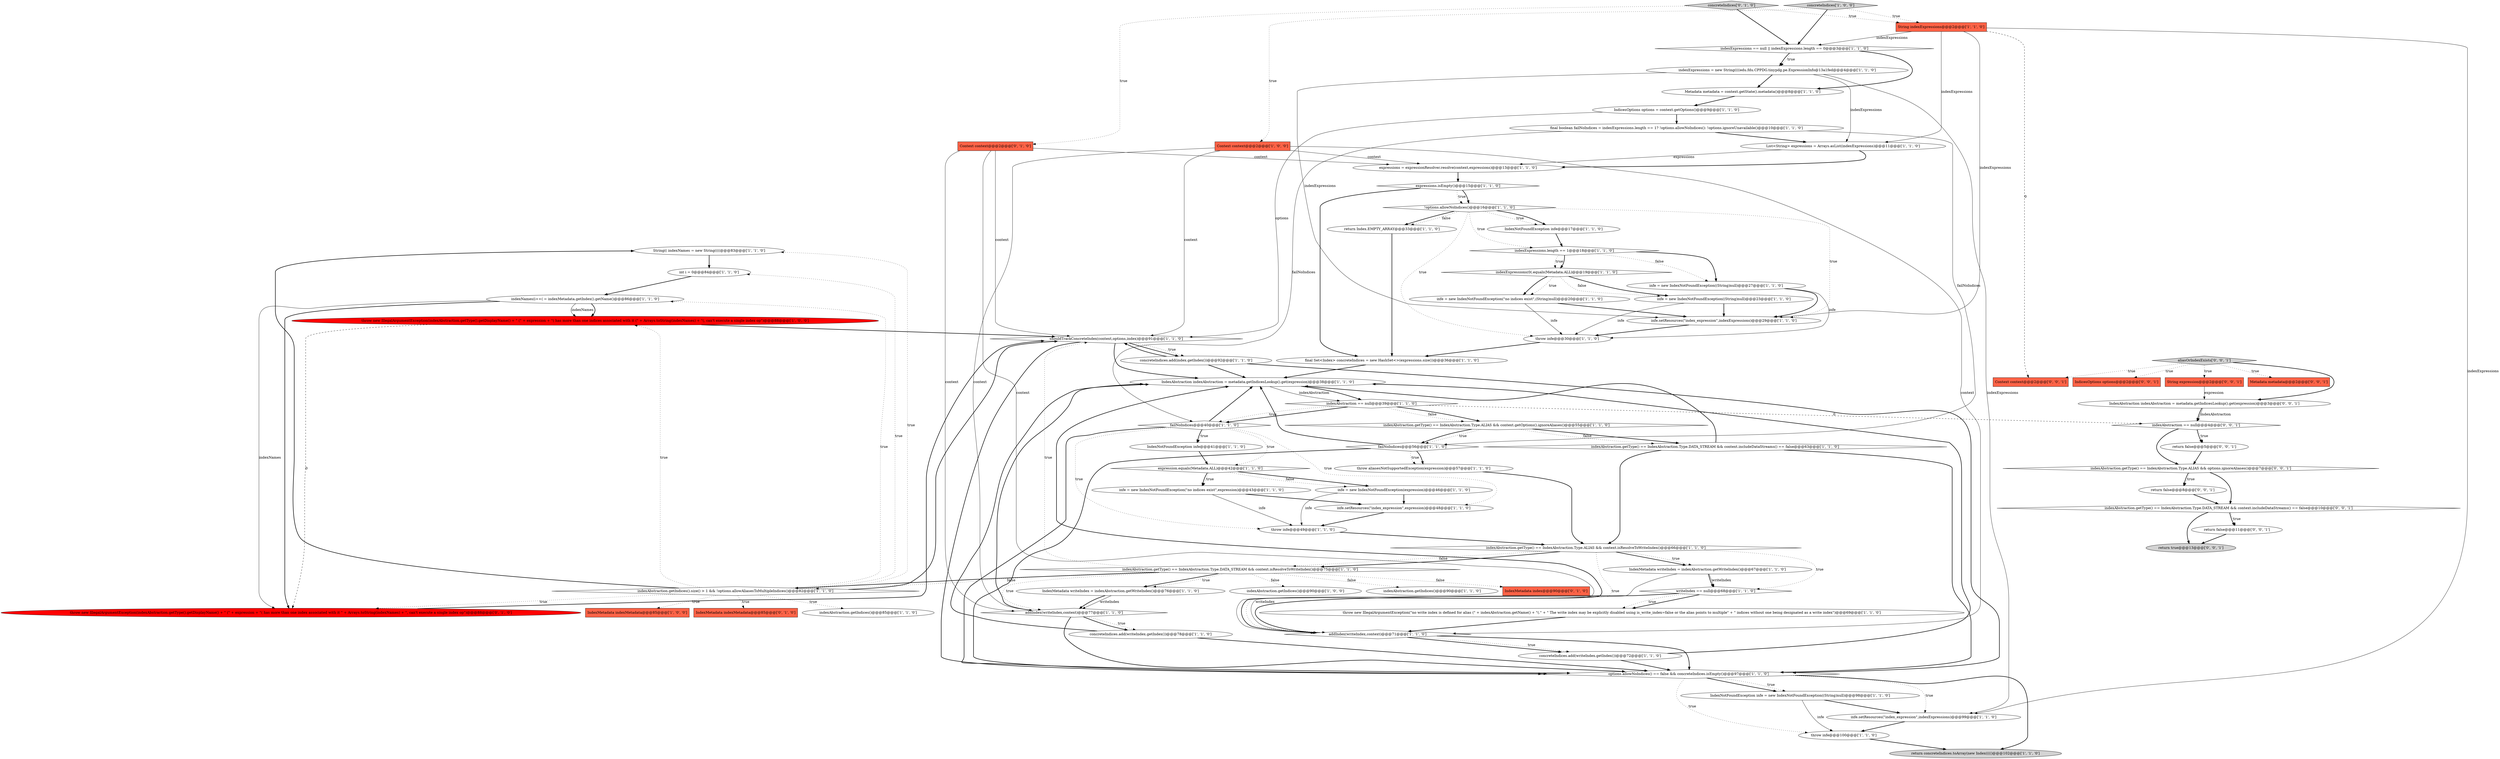 digraph {
45 [style = filled, label = "String(( indexNames = new String((((@@@83@@@['1', '1', '0']", fillcolor = white, shape = ellipse image = "AAA0AAABBB1BBB"];
31 [style = filled, label = "IndexMetadata indexMetadata@@@85@@@['1', '0', '0']", fillcolor = tomato, shape = box image = "AAA0AAABBB1BBB"];
32 [style = filled, label = "indexExpressions == null || indexExpressions.length == 0@@@3@@@['1', '1', '0']", fillcolor = white, shape = diamond image = "AAA0AAABBB1BBB"];
3 [style = filled, label = "concreteIndices.add(writeIndex.getIndex())@@@72@@@['1', '1', '0']", fillcolor = white, shape = ellipse image = "AAA0AAABBB1BBB"];
49 [style = filled, label = "addIndex(writeIndex,context)@@@71@@@['1', '1', '0']", fillcolor = white, shape = diamond image = "AAA0AAABBB1BBB"];
66 [style = filled, label = "return false@@@5@@@['0', '0', '1']", fillcolor = white, shape = ellipse image = "AAA0AAABBB3BBB"];
68 [style = filled, label = "IndicesOptions options@@@2@@@['0', '0', '1']", fillcolor = tomato, shape = box image = "AAA0AAABBB3BBB"];
11 [style = filled, label = "addIndex(writeIndex,context)@@@77@@@['1', '1', '0']", fillcolor = white, shape = diamond image = "AAA0AAABBB1BBB"];
13 [style = filled, label = "List<String> expressions = Arrays.asList(indexExpressions)@@@11@@@['1', '1', '0']", fillcolor = white, shape = ellipse image = "AAA0AAABBB1BBB"];
17 [style = filled, label = "IndexMetadata writeIndex = indexAbstraction.getWriteIndex()@@@67@@@['1', '1', '0']", fillcolor = white, shape = ellipse image = "AAA0AAABBB1BBB"];
54 [style = filled, label = "indexAbstraction.getIndices()@@@90@@@['1', '1', '0']", fillcolor = white, shape = ellipse image = "AAA0AAABBB1BBB"];
30 [style = filled, label = "concreteIndices['1', '0', '0']", fillcolor = lightgray, shape = diamond image = "AAA0AAABBB1BBB"];
7 [style = filled, label = "indexAbstraction.getType() == IndexAbstraction.Type.DATA_STREAM && context.includeDataStreams() == false@@@63@@@['1', '1', '0']", fillcolor = white, shape = diamond image = "AAA0AAABBB1BBB"];
28 [style = filled, label = "indexAbstraction.getType() == IndexAbstraction.Type.ALIAS && context.getOptions().ignoreAliases()@@@55@@@['1', '1', '0']", fillcolor = white, shape = diamond image = "AAA0AAABBB1BBB"];
78 [style = filled, label = "IndexAbstraction indexAbstraction = metadata.getIndicesLookup().get(expression)@@@3@@@['0', '0', '1']", fillcolor = white, shape = ellipse image = "AAA0AAABBB3BBB"];
74 [style = filled, label = "indexAbstraction == null@@@4@@@['0', '0', '1']", fillcolor = white, shape = diamond image = "AAA0AAABBB3BBB"];
58 [style = filled, label = "throw infe@@@49@@@['1', '1', '0']", fillcolor = white, shape = ellipse image = "AAA0AAABBB1BBB"];
35 [style = filled, label = "throw new IllegalArgumentException(\"no write index is defined for alias (\" + indexAbstraction.getName() + \"(.\" + \" The write index may be explicitly disabled using is_write_index=false or the alias points to multiple\" + \" indices without one being designated as a write index\")@@@69@@@['1', '1', '0']", fillcolor = white, shape = ellipse image = "AAA0AAABBB1BBB"];
48 [style = filled, label = "options.allowNoIndices() == false && concreteIndices.isEmpty()@@@97@@@['1', '1', '0']", fillcolor = white, shape = diamond image = "AAA0AAABBB1BBB"];
5 [style = filled, label = "indexExpressions.length == 1@@@18@@@['1', '1', '0']", fillcolor = white, shape = diamond image = "AAA0AAABBB1BBB"];
18 [style = filled, label = "IndexNotFoundException infe@@@17@@@['1', '1', '0']", fillcolor = white, shape = ellipse image = "AAA0AAABBB1BBB"];
10 [style = filled, label = "indexAbstraction.getType() == IndexAbstraction.Type.ALIAS && context.isResolveToWriteIndex()@@@66@@@['1', '1', '0']", fillcolor = white, shape = diamond image = "AAA0AAABBB1BBB"];
71 [style = filled, label = "String expression@@@2@@@['0', '0', '1']", fillcolor = tomato, shape = box image = "AAA0AAABBB3BBB"];
40 [style = filled, label = "Context context@@@2@@@['1', '0', '0']", fillcolor = tomato, shape = box image = "AAA0AAABBB1BBB"];
23 [style = filled, label = "writeIndex == null@@@68@@@['1', '1', '0']", fillcolor = white, shape = diamond image = "AAA0AAABBB1BBB"];
16 [style = filled, label = "expressions = expressionResolver.resolve(context,expressions)@@@13@@@['1', '1', '0']", fillcolor = white, shape = ellipse image = "AAA0AAABBB1BBB"];
72 [style = filled, label = "indexAbstraction.getType() == IndexAbstraction.Type.ALIAS && options.ignoreAliases()@@@7@@@['0', '0', '1']", fillcolor = white, shape = diamond image = "AAA0AAABBB3BBB"];
9 [style = filled, label = "expression.equals(Metadata.ALL)@@@42@@@['1', '1', '0']", fillcolor = white, shape = diamond image = "AAA0AAABBB1BBB"];
42 [style = filled, label = "infe = new IndexNotFoundException(\"no indices exist\",expression)@@@43@@@['1', '1', '0']", fillcolor = white, shape = ellipse image = "AAA0AAABBB1BBB"];
21 [style = filled, label = "concreteIndices.add(index.getIndex())@@@92@@@['1', '1', '0']", fillcolor = white, shape = ellipse image = "AAA0AAABBB1BBB"];
61 [style = filled, label = "IndexMetadata index@@@90@@@['0', '1', '0']", fillcolor = tomato, shape = box image = "AAA0AAABBB2BBB"];
62 [style = filled, label = "concreteIndices['0', '1', '0']", fillcolor = lightgray, shape = diamond image = "AAA0AAABBB2BBB"];
39 [style = filled, label = "throw new IllegalArgumentException(indexAbstraction.getType().getDisplayName() + \" (\" + expression + \"( has more than one indices associated with it (\" + Arrays.toString(indexNames) + \"(, can't execute a single index op\")@@@88@@@['1', '0', '0']", fillcolor = red, shape = ellipse image = "AAA1AAABBB1BBB"];
37 [style = filled, label = "shouldTrackConcreteIndex(context,options,index)@@@91@@@['1', '1', '0']", fillcolor = white, shape = diamond image = "AAA0AAABBB1BBB"];
75 [style = filled, label = "aliasOrIndexExists['0', '0', '1']", fillcolor = lightgray, shape = diamond image = "AAA0AAABBB3BBB"];
6 [style = filled, label = "infe.setResources(\"index_expression\",indexExpressions)@@@99@@@['1', '1', '0']", fillcolor = white, shape = ellipse image = "AAA0AAABBB1BBB"];
1 [style = filled, label = "IndicesOptions options = context.getOptions()@@@9@@@['1', '1', '0']", fillcolor = white, shape = ellipse image = "AAA0AAABBB1BBB"];
25 [style = filled, label = "Metadata metadata = context.getState().metadata()@@@8@@@['1', '1', '0']", fillcolor = white, shape = ellipse image = "AAA0AAABBB1BBB"];
73 [style = filled, label = "indexAbstraction.getType() == IndexAbstraction.Type.DATA_STREAM && context.includeDataStreams() == false@@@10@@@['0', '0', '1']", fillcolor = white, shape = diamond image = "AAA0AAABBB3BBB"];
76 [style = filled, label = "return false@@@8@@@['0', '0', '1']", fillcolor = white, shape = ellipse image = "AAA0AAABBB3BBB"];
14 [style = filled, label = "indexExpressions(0(.equals(Metadata.ALL)@@@19@@@['1', '1', '0']", fillcolor = white, shape = diamond image = "AAA0AAABBB1BBB"];
19 [style = filled, label = "failNoIndices@@@40@@@['1', '1', '0']", fillcolor = white, shape = diamond image = "AAA0AAABBB1BBB"];
2 [style = filled, label = "final boolean failNoIndices = indexExpressions.length == 1? !options.allowNoIndices(): !options.ignoreUnavailable()@@@10@@@['1', '1', '0']", fillcolor = white, shape = ellipse image = "AAA0AAABBB1BBB"];
55 [style = filled, label = "throw aliasesNotSupportedException(expression)@@@57@@@['1', '1', '0']", fillcolor = white, shape = ellipse image = "AAA0AAABBB1BBB"];
29 [style = filled, label = "IndexMetadata writeIndex = indexAbstraction.getWriteIndex()@@@76@@@['1', '1', '0']", fillcolor = white, shape = ellipse image = "AAA0AAABBB1BBB"];
67 [style = filled, label = "return true@@@13@@@['0', '0', '1']", fillcolor = lightgray, shape = ellipse image = "AAA0AAABBB3BBB"];
20 [style = filled, label = "infe.setResources(\"index_expression\",expression)@@@48@@@['1', '1', '0']", fillcolor = white, shape = ellipse image = "AAA0AAABBB1BBB"];
57 [style = filled, label = "final Set<Index> concreteIndices = new HashSet<>(expressions.size())@@@36@@@['1', '1', '0']", fillcolor = white, shape = ellipse image = "AAA0AAABBB1BBB"];
46 [style = filled, label = "!options.allowNoIndices()@@@16@@@['1', '1', '0']", fillcolor = white, shape = diamond image = "AAA0AAABBB1BBB"];
65 [style = filled, label = "IndexMetadata indexMetadata@@@85@@@['0', '1', '0']", fillcolor = tomato, shape = box image = "AAA0AAABBB2BBB"];
24 [style = filled, label = "indexExpressions = new String((((edu.fdu.CPPDG.tinypdg.pe.ExpressionInfo@13a1fed@@@4@@@['1', '1', '0']", fillcolor = white, shape = ellipse image = "AAA0AAABBB1BBB"];
4 [style = filled, label = "indexAbstraction.getIndices()@@@90@@@['1', '0', '0']", fillcolor = white, shape = ellipse image = "AAA0AAABBB1BBB"];
15 [style = filled, label = "expressions.isEmpty()@@@15@@@['1', '1', '0']", fillcolor = white, shape = diamond image = "AAA0AAABBB1BBB"];
36 [style = filled, label = "indexAbstraction.getIndices().size() > 1 && !options.allowAliasesToMultipleIndices()@@@82@@@['1', '1', '0']", fillcolor = white, shape = diamond image = "AAA0AAABBB1BBB"];
8 [style = filled, label = "IndexAbstraction indexAbstraction = metadata.getIndicesLookup().get(expression)@@@38@@@['1', '1', '0']", fillcolor = white, shape = ellipse image = "AAA0AAABBB1BBB"];
43 [style = filled, label = "String indexExpressions@@@2@@@['1', '1', '0']", fillcolor = tomato, shape = box image = "AAA0AAABBB1BBB"];
50 [style = filled, label = "return concreteIndices.toArray(new Index(((()@@@102@@@['1', '1', '0']", fillcolor = lightgray, shape = ellipse image = "AAA0AAABBB1BBB"];
69 [style = filled, label = "Metadata metadata@@@2@@@['0', '0', '1']", fillcolor = tomato, shape = box image = "AAA0AAABBB3BBB"];
70 [style = filled, label = "return false@@@11@@@['0', '0', '1']", fillcolor = white, shape = ellipse image = "AAA0AAABBB3BBB"];
59 [style = filled, label = "infe = new IndexNotFoundException((String)null)@@@27@@@['1', '1', '0']", fillcolor = white, shape = ellipse image = "AAA0AAABBB1BBB"];
53 [style = filled, label = "infe = new IndexNotFoundException(expression)@@@46@@@['1', '1', '0']", fillcolor = white, shape = ellipse image = "AAA0AAABBB1BBB"];
26 [style = filled, label = "IndexNotFoundException infe = new IndexNotFoundException((String)null)@@@98@@@['1', '1', '0']", fillcolor = white, shape = ellipse image = "AAA0AAABBB1BBB"];
60 [style = filled, label = "indexAbstraction.getType() == IndexAbstraction.Type.DATA_STREAM && context.isResolveToWriteIndex()@@@75@@@['1', '1', '0']", fillcolor = white, shape = diamond image = "AAA0AAABBB1BBB"];
64 [style = filled, label = "throw new IllegalArgumentException(indexAbstraction.getType().getDisplayName() + \" (\" + expression + \"( has more than one index associated with it \" + Arrays.toString(indexNames) + \", can't execute a single index op\")@@@88@@@['0', '1', '0']", fillcolor = red, shape = ellipse image = "AAA1AAABBB2BBB"];
77 [style = filled, label = "Context context@@@2@@@['0', '0', '1']", fillcolor = tomato, shape = box image = "AAA0AAABBB3BBB"];
33 [style = filled, label = "throw infe@@@100@@@['1', '1', '0']", fillcolor = white, shape = ellipse image = "AAA0AAABBB1BBB"];
44 [style = filled, label = "infe = new IndexNotFoundException((String)null)@@@23@@@['1', '1', '0']", fillcolor = white, shape = ellipse image = "AAA0AAABBB1BBB"];
47 [style = filled, label = "concreteIndices.add(writeIndex.getIndex())@@@78@@@['1', '1', '0']", fillcolor = white, shape = ellipse image = "AAA0AAABBB1BBB"];
63 [style = filled, label = "Context context@@@2@@@['0', '1', '0']", fillcolor = tomato, shape = box image = "AAA0AAABBB2BBB"];
12 [style = filled, label = "IndexNotFoundException infe@@@41@@@['1', '1', '0']", fillcolor = white, shape = ellipse image = "AAA0AAABBB1BBB"];
27 [style = filled, label = "infe = new IndexNotFoundException(\"no indices exist\",(String)null)@@@20@@@['1', '1', '0']", fillcolor = white, shape = ellipse image = "AAA0AAABBB1BBB"];
41 [style = filled, label = "infe.setResources(\"index_expression\",indexExpressions)@@@29@@@['1', '1', '0']", fillcolor = white, shape = ellipse image = "AAA0AAABBB1BBB"];
22 [style = filled, label = "failNoIndices@@@56@@@['1', '1', '0']", fillcolor = white, shape = diamond image = "AAA0AAABBB1BBB"];
38 [style = filled, label = "indexNames(i++( = indexMetadata.getIndex().getName()@@@86@@@['1', '1', '0']", fillcolor = white, shape = ellipse image = "AAA0AAABBB1BBB"];
51 [style = filled, label = "int i = 0@@@84@@@['1', '1', '0']", fillcolor = white, shape = ellipse image = "AAA0AAABBB1BBB"];
52 [style = filled, label = "indexAbstraction == null@@@39@@@['1', '1', '0']", fillcolor = white, shape = diamond image = "AAA0AAABBB1BBB"];
34 [style = filled, label = "throw infe@@@30@@@['1', '1', '0']", fillcolor = white, shape = ellipse image = "AAA0AAABBB1BBB"];
56 [style = filled, label = "indexAbstraction.getIndices()@@@85@@@['1', '1', '0']", fillcolor = white, shape = ellipse image = "AAA0AAABBB1BBB"];
0 [style = filled, label = "return Index.EMPTY_ARRAY@@@33@@@['1', '1', '0']", fillcolor = white, shape = ellipse image = "AAA0AAABBB1BBB"];
38->64 [style = bold, label=""];
9->53 [style = bold, label=""];
10->49 [style = dotted, label="true"];
70->67 [style = bold, label=""];
78->74 [style = solid, label="indexAbstraction"];
62->43 [style = dotted, label="true"];
25->1 [style = bold, label=""];
20->58 [style = bold, label=""];
46->0 [style = bold, label=""];
43->77 [style = dashed, label="0"];
74->72 [style = bold, label=""];
60->54 [style = dotted, label="false"];
60->29 [style = bold, label=""];
57->8 [style = bold, label=""];
21->8 [style = bold, label=""];
21->48 [style = bold, label=""];
49->48 [style = bold, label=""];
10->17 [style = bold, label=""];
40->11 [style = solid, label="context"];
43->6 [style = solid, label="indexExpressions"];
36->65 [style = dotted, label="true"];
7->48 [style = bold, label=""];
63->49 [style = solid, label="context"];
12->9 [style = bold, label=""];
15->57 [style = bold, label=""];
7->8 [style = bold, label=""];
38->39 [style = bold, label=""];
44->34 [style = solid, label="infe"];
36->38 [style = dotted, label="true"];
60->4 [style = dotted, label="false"];
49->8 [style = bold, label=""];
52->28 [style = dotted, label="false"];
52->28 [style = bold, label=""];
22->8 [style = bold, label=""];
60->29 [style = dotted, label="true"];
75->68 [style = dotted, label="true"];
76->73 [style = bold, label=""];
60->37 [style = dotted, label="true"];
48->26 [style = dotted, label="true"];
29->11 [style = solid, label="writeIndex"];
36->39 [style = dotted, label="true"];
27->34 [style = solid, label="infe"];
37->48 [style = bold, label=""];
72->73 [style = bold, label=""];
32->25 [style = bold, label=""];
24->13 [style = solid, label="indexExpressions"];
30->43 [style = dotted, label="true"];
46->18 [style = dotted, label="true"];
75->78 [style = bold, label=""];
10->60 [style = dotted, label="false"];
43->41 [style = solid, label="indexExpressions"];
60->11 [style = dotted, label="true"];
23->49 [style = bold, label=""];
46->0 [style = dotted, label="false"];
32->24 [style = dotted, label="true"];
73->67 [style = bold, label=""];
19->12 [style = bold, label=""];
46->5 [style = dotted, label="true"];
11->48 [style = bold, label=""];
47->48 [style = bold, label=""];
42->58 [style = solid, label="infe"];
37->21 [style = bold, label=""];
53->20 [style = bold, label=""];
48->33 [style = dotted, label="true"];
48->50 [style = bold, label=""];
43->32 [style = solid, label="indexExpressions"];
17->23 [style = solid, label="writeIndex"];
9->42 [style = dotted, label="true"];
38->64 [style = solid, label="indexNames"];
14->27 [style = dotted, label="true"];
52->19 [style = bold, label=""];
26->6 [style = bold, label=""];
33->50 [style = bold, label=""];
36->31 [style = dotted, label="true"];
53->58 [style = solid, label="infe"];
13->16 [style = bold, label=""];
23->35 [style = bold, label=""];
36->45 [style = dotted, label="true"];
21->37 [style = bold, label=""];
10->23 [style = dotted, label="true"];
59->34 [style = solid, label="infe"];
19->9 [style = dotted, label="true"];
75->69 [style = dotted, label="true"];
44->41 [style = bold, label=""];
49->3 [style = bold, label=""];
36->56 [style = dotted, label="true"];
11->8 [style = bold, label=""];
40->37 [style = solid, label="context"];
36->37 [style = bold, label=""];
63->37 [style = solid, label="context"];
29->11 [style = bold, label=""];
63->11 [style = solid, label="context"];
34->57 [style = bold, label=""];
10->60 [style = bold, label=""];
39->37 [style = bold, label=""];
0->57 [style = bold, label=""];
2->19 [style = solid, label="failNoIndices"];
78->74 [style = bold, label=""];
9->42 [style = bold, label=""];
5->59 [style = bold, label=""];
72->76 [style = dotted, label="true"];
62->63 [style = dotted, label="true"];
22->48 [style = bold, label=""];
45->51 [style = bold, label=""];
62->32 [style = bold, label=""];
22->55 [style = bold, label=""];
19->12 [style = dotted, label="true"];
60->61 [style = dotted, label="false"];
30->32 [style = bold, label=""];
35->49 [style = bold, label=""];
73->70 [style = bold, label=""];
46->18 [style = bold, label=""];
8->52 [style = bold, label=""];
55->10 [style = bold, label=""];
17->23 [style = bold, label=""];
52->19 [style = dotted, label="true"];
10->17 [style = dotted, label="true"];
48->26 [style = bold, label=""];
64->37 [style = bold, label=""];
74->66 [style = bold, label=""];
63->16 [style = solid, label="context"];
74->66 [style = dotted, label="true"];
38->39 [style = solid, label="indexNames"];
58->10 [style = bold, label=""];
24->25 [style = bold, label=""];
3->8 [style = bold, label=""];
6->33 [style = bold, label=""];
60->36 [style = bold, label=""];
28->22 [style = dotted, label="true"];
8->52 [style = solid, label="indexAbstraction"];
23->35 [style = dotted, label="true"];
11->47 [style = bold, label=""];
73->70 [style = dotted, label="true"];
11->47 [style = dotted, label="true"];
1->2 [style = bold, label=""];
14->27 [style = bold, label=""];
36->51 [style = dotted, label="true"];
37->8 [style = bold, label=""];
60->36 [style = dotted, label="false"];
26->33 [style = solid, label="infe"];
41->34 [style = bold, label=""];
24->6 [style = solid, label="indexExpressions"];
28->22 [style = bold, label=""];
52->74 [style = dashed, label="0"];
16->15 [style = bold, label=""];
5->14 [style = dotted, label="true"];
17->49 [style = solid, label="writeIndex"];
43->13 [style = solid, label="indexExpressions"];
19->48 [style = bold, label=""];
47->8 [style = bold, label=""];
13->16 [style = solid, label="expressions"];
7->10 [style = bold, label=""];
1->37 [style = solid, label="options"];
19->20 [style = dotted, label="true"];
37->21 [style = dotted, label="true"];
42->20 [style = bold, label=""];
28->7 [style = bold, label=""];
75->71 [style = dotted, label="true"];
40->16 [style = solid, label="context"];
22->55 [style = dotted, label="true"];
5->14 [style = bold, label=""];
46->41 [style = dotted, label="true"];
24->41 [style = solid, label="indexExpressions"];
15->46 [style = dotted, label="true"];
14->44 [style = bold, label=""];
30->40 [style = dotted, label="true"];
75->77 [style = dotted, label="true"];
9->53 [style = dotted, label="false"];
36->64 [style = dotted, label="true"];
19->8 [style = bold, label=""];
72->76 [style = bold, label=""];
2->13 [style = bold, label=""];
5->59 [style = dotted, label="false"];
48->6 [style = dotted, label="true"];
46->34 [style = dotted, label="true"];
39->64 [style = dashed, label="0"];
3->48 [style = bold, label=""];
19->58 [style = dotted, label="true"];
51->38 [style = bold, label=""];
2->22 [style = solid, label="failNoIndices"];
28->7 [style = dotted, label="false"];
18->5 [style = bold, label=""];
27->41 [style = bold, label=""];
40->49 [style = solid, label="context"];
66->72 [style = bold, label=""];
15->46 [style = bold, label=""];
14->44 [style = dotted, label="false"];
71->78 [style = solid, label="expression"];
36->45 [style = bold, label=""];
32->24 [style = bold, label=""];
49->3 [style = dotted, label="true"];
59->41 [style = bold, label=""];
}
